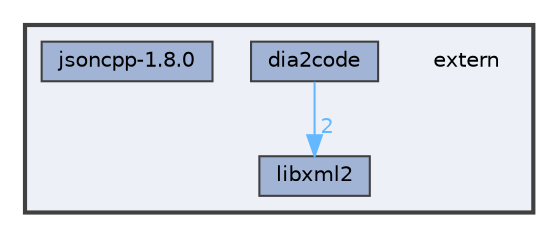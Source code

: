digraph "/home/alexandros/Documents/PLT/V4/pokemon-championship/extern"
{
 // LATEX_PDF_SIZE
  bgcolor="transparent";
  edge [fontname=Helvetica,fontsize=10,labelfontname=Helvetica,labelfontsize=10];
  node [fontname=Helvetica,fontsize=10,shape=box,height=0.2,width=0.4];
  compound=true
  subgraph clusterdir_dc9e1e299a0b26f222fe6c0a872463f0 {
    graph [ bgcolor="#edf0f7", pencolor="grey25", label="", fontname=Helvetica,fontsize=10 style="filled,bold", URL="dir_dc9e1e299a0b26f222fe6c0a872463f0.html",tooltip=""]
    dir_dc9e1e299a0b26f222fe6c0a872463f0 [shape=plaintext, label="extern"];
  dir_1fca2126b89574add80b2d49e0bfe886 [label="dia2code", fillcolor="#a2b4d6", color="grey25", style="filled", URL="dir_1fca2126b89574add80b2d49e0bfe886.html",tooltip=""];
  dir_bdd7ea06f6b4e18d85e3206db4129210 [label="jsoncpp-1.8.0", fillcolor="#a2b4d6", color="grey25", style="filled", URL="dir_bdd7ea06f6b4e18d85e3206db4129210.html",tooltip=""];
  dir_516908689315217bde51cf9c0e7fc35e [label="libxml2", fillcolor="#a2b4d6", color="grey25", style="filled", URL="dir_516908689315217bde51cf9c0e7fc35e.html",tooltip=""];
  }
  dir_1fca2126b89574add80b2d49e0bfe886->dir_516908689315217bde51cf9c0e7fc35e [headlabel="2", labeldistance=1.5 headhref="dir_000018_000027.html" color="steelblue1" fontcolor="steelblue1"];
}
